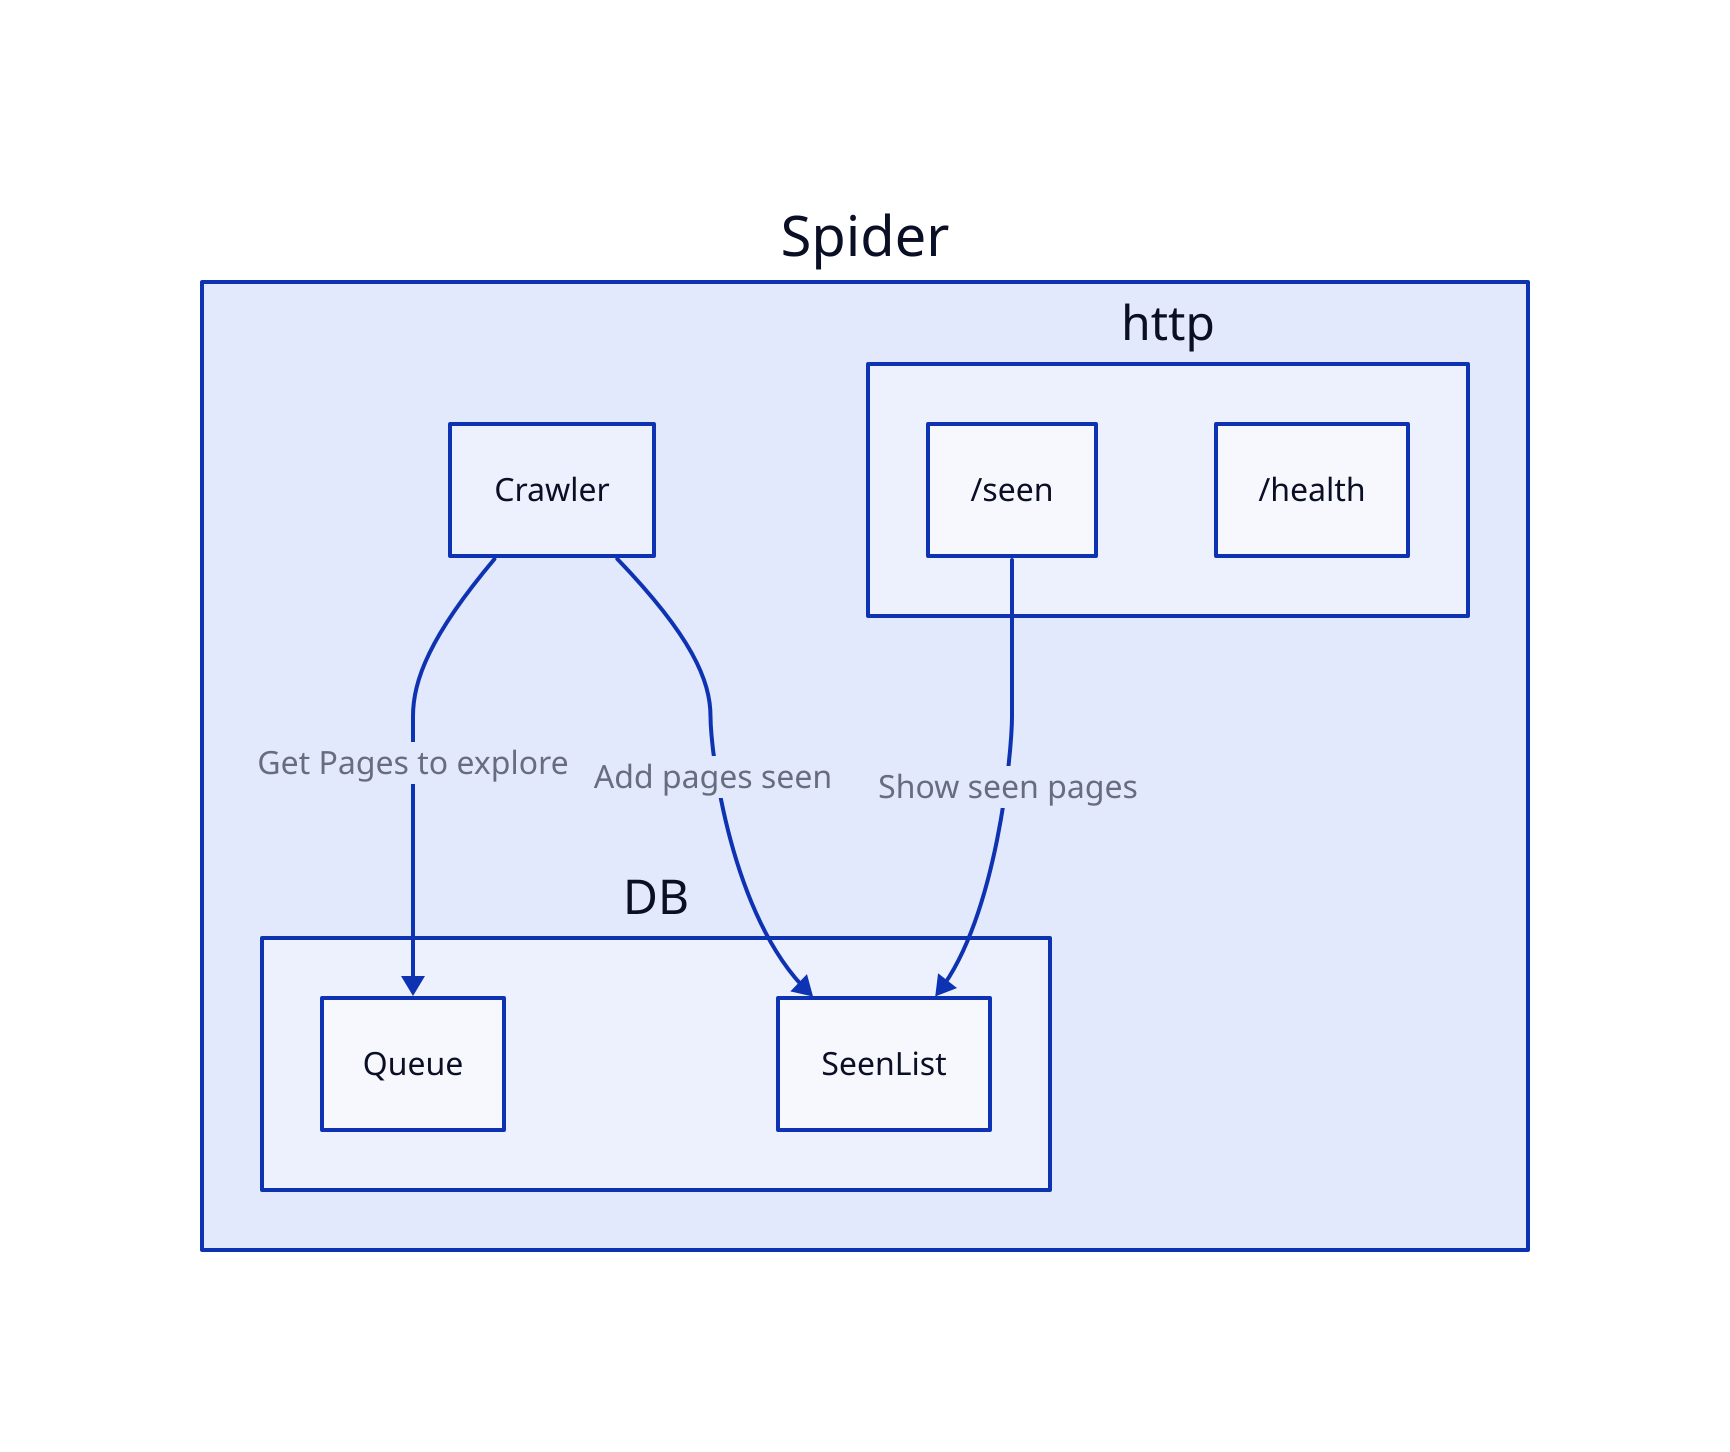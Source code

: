 Spider: {
    DB:{
        Queue
        SeenList
    }
    http:{
        Seen:"/seen"
        Health:"/health"
    }

    Crawler:{

    }


    http.Seen->DB.SeenList: "Show seen pages"
    Crawler->DB.Queue: "Get Pages to explore"
    Crawler->DB.SeenList: "Add pages seen"
}